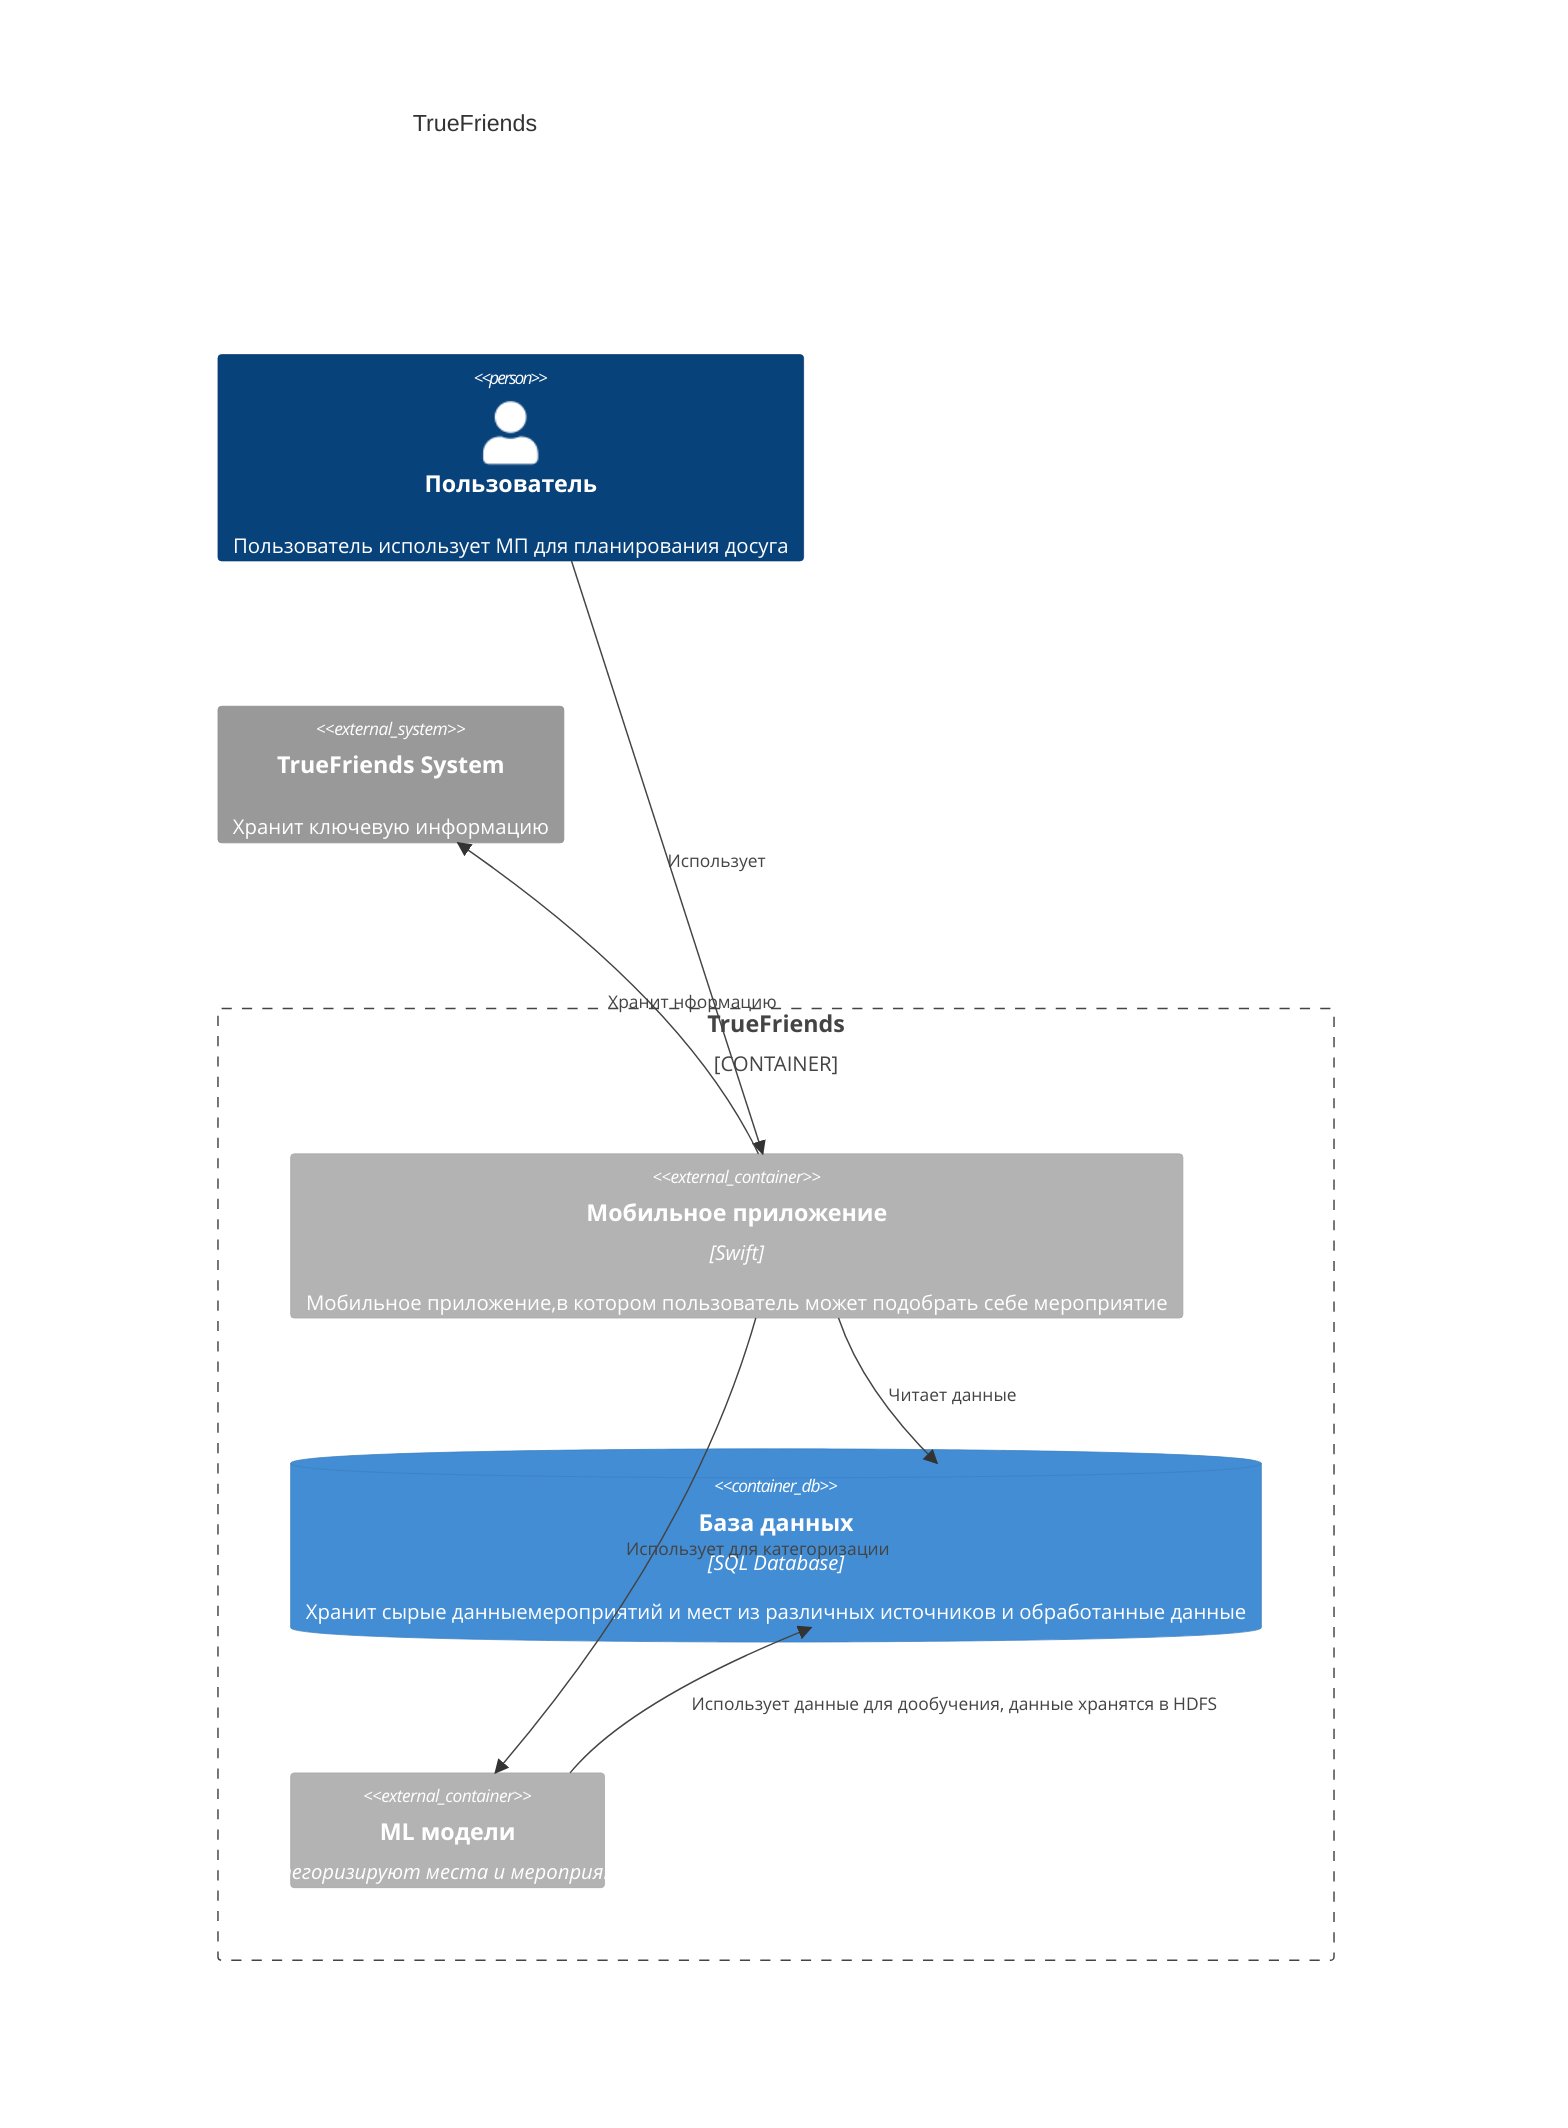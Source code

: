 C4Context
    accTitle: TrueFriends
    accDescr: Context

    Person(user, "Пользователь", "Пользователь использует МП для планирования досуга")
    Container_Boundary(tf, "TrueFriends") {
        Container_Ext(mobile_app, "Мобильное приложение", "Swift", "Мобильное приложение,в котором пользователь может подобрать себе мероприятие")
        ContainerDb(database, "База данных", "SQL Database", "Хранит сырые данныемероприятий и мест из различных источников и обработанные данные")
        Container_Ext(ml, "ML модели", "Категоризируют места и мероприятия")
    }
    System_Ext(tf_system, "TrueFriends System", "Хранит ключевую информацию")

    Rel(user, mobile_app, "Использует")
    Rel(mobile_app, database, "Читает данные")
    Rel(mobile_app, ml, "Использует для категоризации")
    Rel(mobile_app, tf_system, "Хранит нформацию")
    Rel_R(ml, database, "Использует данные для дообучения, данные хранятся в HDFS")